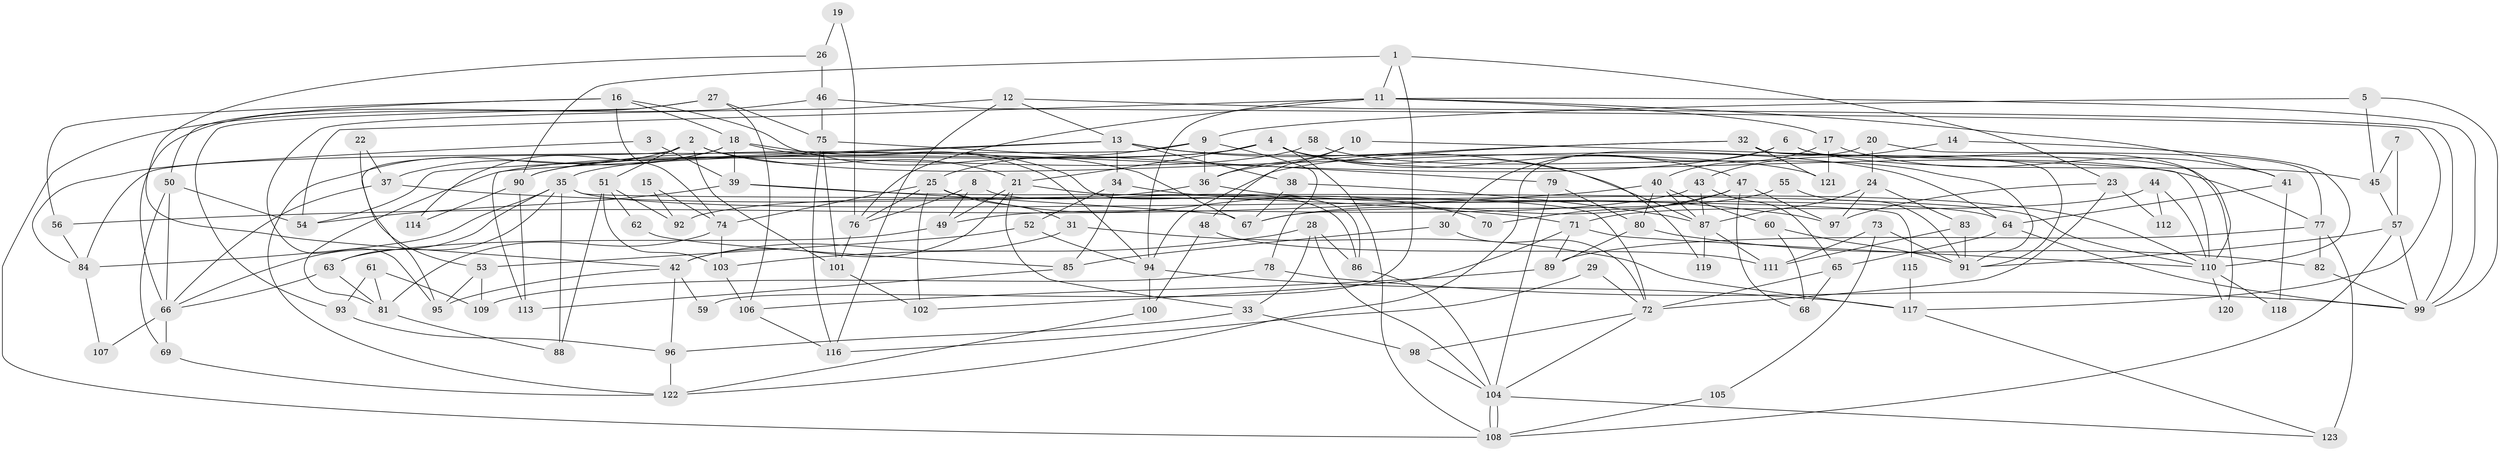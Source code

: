// Generated by graph-tools (version 1.1) at 2025/36/03/09/25 02:36:18]
// undirected, 123 vertices, 246 edges
graph export_dot {
graph [start="1"]
  node [color=gray90,style=filled];
  1;
  2;
  3;
  4;
  5;
  6;
  7;
  8;
  9;
  10;
  11;
  12;
  13;
  14;
  15;
  16;
  17;
  18;
  19;
  20;
  21;
  22;
  23;
  24;
  25;
  26;
  27;
  28;
  29;
  30;
  31;
  32;
  33;
  34;
  35;
  36;
  37;
  38;
  39;
  40;
  41;
  42;
  43;
  44;
  45;
  46;
  47;
  48;
  49;
  50;
  51;
  52;
  53;
  54;
  55;
  56;
  57;
  58;
  59;
  60;
  61;
  62;
  63;
  64;
  65;
  66;
  67;
  68;
  69;
  70;
  71;
  72;
  73;
  74;
  75;
  76;
  77;
  78;
  79;
  80;
  81;
  82;
  83;
  84;
  85;
  86;
  87;
  88;
  89;
  90;
  91;
  92;
  93;
  94;
  95;
  96;
  97;
  98;
  99;
  100;
  101;
  102;
  103;
  104;
  105;
  106;
  107;
  108;
  109;
  110;
  111;
  112;
  113;
  114;
  115;
  116;
  117;
  118;
  119;
  120;
  121;
  122;
  123;
  1 -- 23;
  1 -- 11;
  1 -- 59;
  1 -- 90;
  2 -- 122;
  2 -- 95;
  2 -- 21;
  2 -- 51;
  2 -- 64;
  2 -- 101;
  3 -- 39;
  3 -- 84;
  4 -- 21;
  4 -- 108;
  4 -- 35;
  4 -- 47;
  4 -- 77;
  4 -- 81;
  4 -- 119;
  5 -- 99;
  5 -- 9;
  5 -- 45;
  6 -- 45;
  6 -- 30;
  6 -- 90;
  6 -- 110;
  7 -- 45;
  7 -- 57;
  8 -- 86;
  8 -- 49;
  8 -- 76;
  9 -- 25;
  9 -- 84;
  9 -- 36;
  9 -- 78;
  10 -- 110;
  10 -- 36;
  10 -- 48;
  11 -- 17;
  11 -- 76;
  11 -- 41;
  11 -- 54;
  11 -- 94;
  11 -- 99;
  12 -- 95;
  12 -- 99;
  12 -- 13;
  12 -- 116;
  13 -- 54;
  13 -- 34;
  13 -- 38;
  13 -- 87;
  13 -- 113;
  13 -- 121;
  14 -- 110;
  14 -- 43;
  15 -- 74;
  15 -- 92;
  16 -- 18;
  16 -- 67;
  16 -- 50;
  16 -- 56;
  16 -- 74;
  17 -- 41;
  17 -- 40;
  17 -- 121;
  18 -- 39;
  18 -- 94;
  18 -- 37;
  18 -- 86;
  18 -- 114;
  19 -- 26;
  19 -- 76;
  20 -- 122;
  20 -- 77;
  20 -- 24;
  21 -- 33;
  21 -- 42;
  21 -- 49;
  21 -- 72;
  22 -- 37;
  22 -- 53;
  23 -- 97;
  23 -- 72;
  23 -- 112;
  24 -- 87;
  24 -- 83;
  24 -- 97;
  25 -- 74;
  25 -- 102;
  25 -- 31;
  25 -- 70;
  25 -- 76;
  26 -- 42;
  26 -- 46;
  27 -- 66;
  27 -- 106;
  27 -- 75;
  27 -- 93;
  28 -- 103;
  28 -- 104;
  28 -- 33;
  28 -- 86;
  29 -- 72;
  29 -- 116;
  30 -- 85;
  30 -- 72;
  31 -- 42;
  31 -- 117;
  32 -- 121;
  32 -- 36;
  32 -- 91;
  32 -- 94;
  32 -- 120;
  33 -- 98;
  33 -- 96;
  34 -- 110;
  34 -- 52;
  34 -- 85;
  35 -- 64;
  35 -- 63;
  35 -- 66;
  35 -- 84;
  35 -- 88;
  35 -- 115;
  36 -- 97;
  36 -- 92;
  37 -- 66;
  37 -- 71;
  38 -- 87;
  38 -- 67;
  39 -- 110;
  39 -- 54;
  39 -- 67;
  40 -- 87;
  40 -- 60;
  40 -- 56;
  40 -- 80;
  41 -- 64;
  41 -- 118;
  42 -- 96;
  42 -- 59;
  42 -- 95;
  43 -- 65;
  43 -- 49;
  43 -- 87;
  44 -- 71;
  44 -- 110;
  44 -- 112;
  45 -- 57;
  46 -- 75;
  46 -- 117;
  46 -- 108;
  47 -- 67;
  47 -- 68;
  47 -- 70;
  47 -- 97;
  48 -- 111;
  48 -- 100;
  49 -- 63;
  50 -- 66;
  50 -- 54;
  50 -- 69;
  51 -- 88;
  51 -- 62;
  51 -- 92;
  51 -- 103;
  52 -- 94;
  52 -- 53;
  53 -- 109;
  53 -- 95;
  55 -- 91;
  55 -- 67;
  56 -- 84;
  57 -- 108;
  57 -- 99;
  57 -- 91;
  58 -- 91;
  58 -- 90;
  60 -- 91;
  60 -- 68;
  61 -- 81;
  61 -- 93;
  61 -- 109;
  62 -- 85;
  63 -- 81;
  63 -- 66;
  64 -- 99;
  64 -- 65;
  65 -- 72;
  65 -- 68;
  66 -- 69;
  66 -- 107;
  69 -- 122;
  71 -- 89;
  71 -- 102;
  71 -- 110;
  72 -- 104;
  72 -- 98;
  73 -- 91;
  73 -- 111;
  73 -- 105;
  74 -- 103;
  74 -- 81;
  75 -- 101;
  75 -- 79;
  75 -- 116;
  76 -- 101;
  77 -- 123;
  77 -- 82;
  77 -- 89;
  78 -- 99;
  78 -- 109;
  79 -- 104;
  79 -- 80;
  80 -- 82;
  80 -- 89;
  81 -- 88;
  82 -- 99;
  83 -- 91;
  83 -- 111;
  84 -- 107;
  85 -- 113;
  86 -- 104;
  87 -- 111;
  87 -- 119;
  89 -- 106;
  90 -- 113;
  90 -- 114;
  93 -- 96;
  94 -- 100;
  94 -- 117;
  96 -- 122;
  98 -- 104;
  100 -- 122;
  101 -- 102;
  103 -- 106;
  104 -- 108;
  104 -- 108;
  104 -- 123;
  105 -- 108;
  106 -- 116;
  110 -- 118;
  110 -- 120;
  115 -- 117;
  117 -- 123;
}
